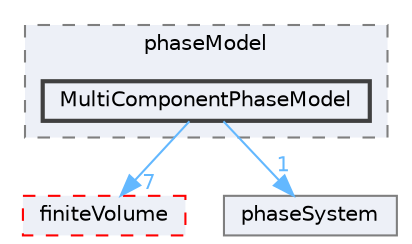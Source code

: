 digraph "src/phaseSystemModels/reactingEuler/multiphaseSystem/phaseModel/MultiComponentPhaseModel"
{
 // LATEX_PDF_SIZE
  bgcolor="transparent";
  edge [fontname=Helvetica,fontsize=10,labelfontname=Helvetica,labelfontsize=10];
  node [fontname=Helvetica,fontsize=10,shape=box,height=0.2,width=0.4];
  compound=true
  subgraph clusterdir_e73325ebbaf777d8f73dd3ce5c4db79d {
    graph [ bgcolor="#edf0f7", pencolor="grey50", label="phaseModel", fontname=Helvetica,fontsize=10 style="filled,dashed", URL="dir_e73325ebbaf777d8f73dd3ce5c4db79d.html",tooltip=""]
  dir_4001ec88089cc59dc0d4d108e870d954 [label="MultiComponentPhaseModel", fillcolor="#edf0f7", color="grey25", style="filled,bold", URL="dir_4001ec88089cc59dc0d4d108e870d954.html",tooltip=""];
  }
  dir_9bd15774b555cf7259a6fa18f99fe99b [label="finiteVolume", fillcolor="#edf0f7", color="red", style="filled,dashed", URL="dir_9bd15774b555cf7259a6fa18f99fe99b.html",tooltip=""];
  dir_dfe19b54a98af0254be9d6c989217747 [label="phaseSystem", fillcolor="#edf0f7", color="grey50", style="filled", URL="dir_dfe19b54a98af0254be9d6c989217747.html",tooltip=""];
  dir_4001ec88089cc59dc0d4d108e870d954->dir_9bd15774b555cf7259a6fa18f99fe99b [headlabel="7", labeldistance=1.5 headhref="dir_002472_001387.html" href="dir_002472_001387.html" color="steelblue1" fontcolor="steelblue1"];
  dir_4001ec88089cc59dc0d4d108e870d954->dir_dfe19b54a98af0254be9d6c989217747 [headlabel="1", labeldistance=1.5 headhref="dir_002472_002906.html" href="dir_002472_002906.html" color="steelblue1" fontcolor="steelblue1"];
}
